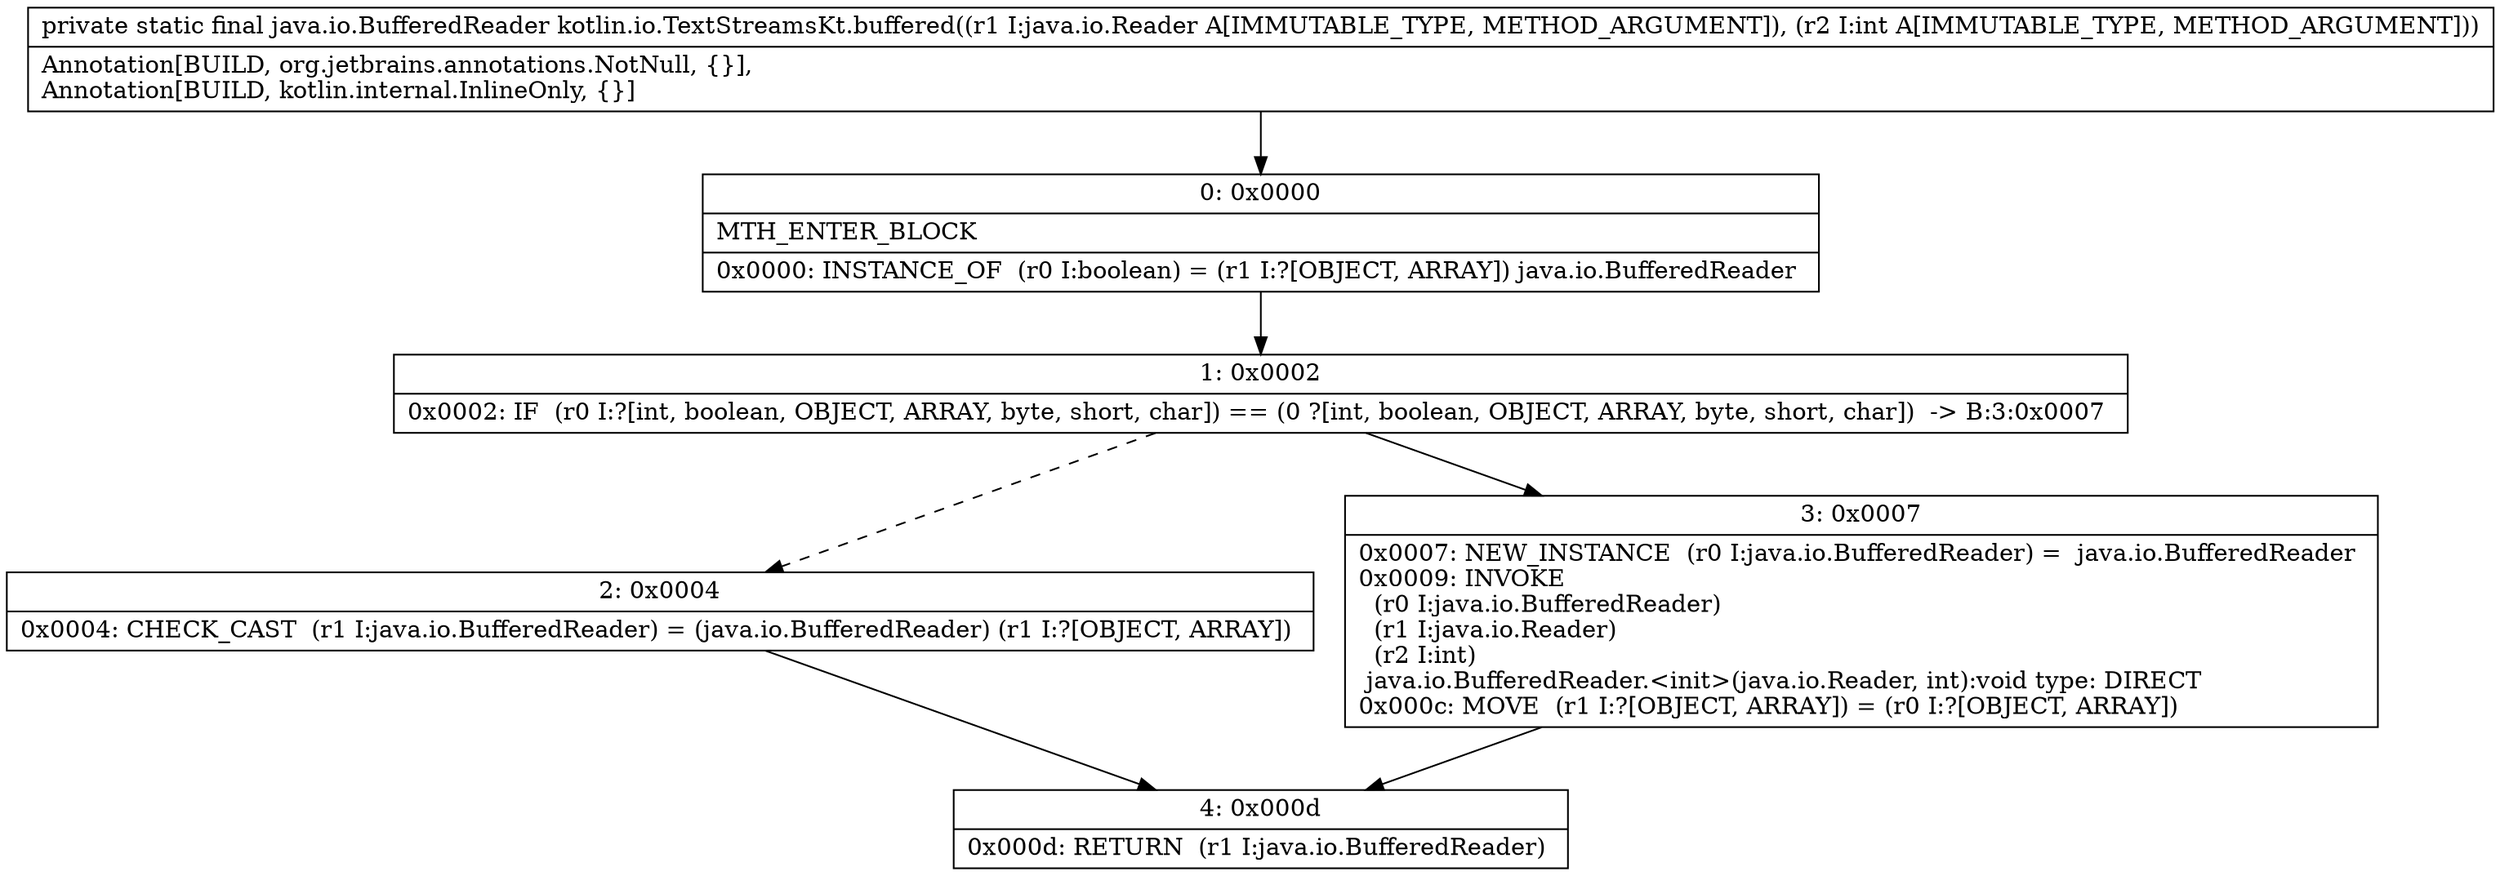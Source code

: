 digraph "CFG forkotlin.io.TextStreamsKt.buffered(Ljava\/io\/Reader;I)Ljava\/io\/BufferedReader;" {
Node_0 [shape=record,label="{0\:\ 0x0000|MTH_ENTER_BLOCK\l|0x0000: INSTANCE_OF  (r0 I:boolean) = (r1 I:?[OBJECT, ARRAY]) java.io.BufferedReader \l}"];
Node_1 [shape=record,label="{1\:\ 0x0002|0x0002: IF  (r0 I:?[int, boolean, OBJECT, ARRAY, byte, short, char]) == (0 ?[int, boolean, OBJECT, ARRAY, byte, short, char])  \-\> B:3:0x0007 \l}"];
Node_2 [shape=record,label="{2\:\ 0x0004|0x0004: CHECK_CAST  (r1 I:java.io.BufferedReader) = (java.io.BufferedReader) (r1 I:?[OBJECT, ARRAY]) \l}"];
Node_3 [shape=record,label="{3\:\ 0x0007|0x0007: NEW_INSTANCE  (r0 I:java.io.BufferedReader) =  java.io.BufferedReader \l0x0009: INVOKE  \l  (r0 I:java.io.BufferedReader)\l  (r1 I:java.io.Reader)\l  (r2 I:int)\l java.io.BufferedReader.\<init\>(java.io.Reader, int):void type: DIRECT \l0x000c: MOVE  (r1 I:?[OBJECT, ARRAY]) = (r0 I:?[OBJECT, ARRAY]) \l}"];
Node_4 [shape=record,label="{4\:\ 0x000d|0x000d: RETURN  (r1 I:java.io.BufferedReader) \l}"];
MethodNode[shape=record,label="{private static final java.io.BufferedReader kotlin.io.TextStreamsKt.buffered((r1 I:java.io.Reader A[IMMUTABLE_TYPE, METHOD_ARGUMENT]), (r2 I:int A[IMMUTABLE_TYPE, METHOD_ARGUMENT]))  | Annotation[BUILD, org.jetbrains.annotations.NotNull, \{\}], \lAnnotation[BUILD, kotlin.internal.InlineOnly, \{\}]\l}"];
MethodNode -> Node_0;
Node_0 -> Node_1;
Node_1 -> Node_2[style=dashed];
Node_1 -> Node_3;
Node_2 -> Node_4;
Node_3 -> Node_4;
}

